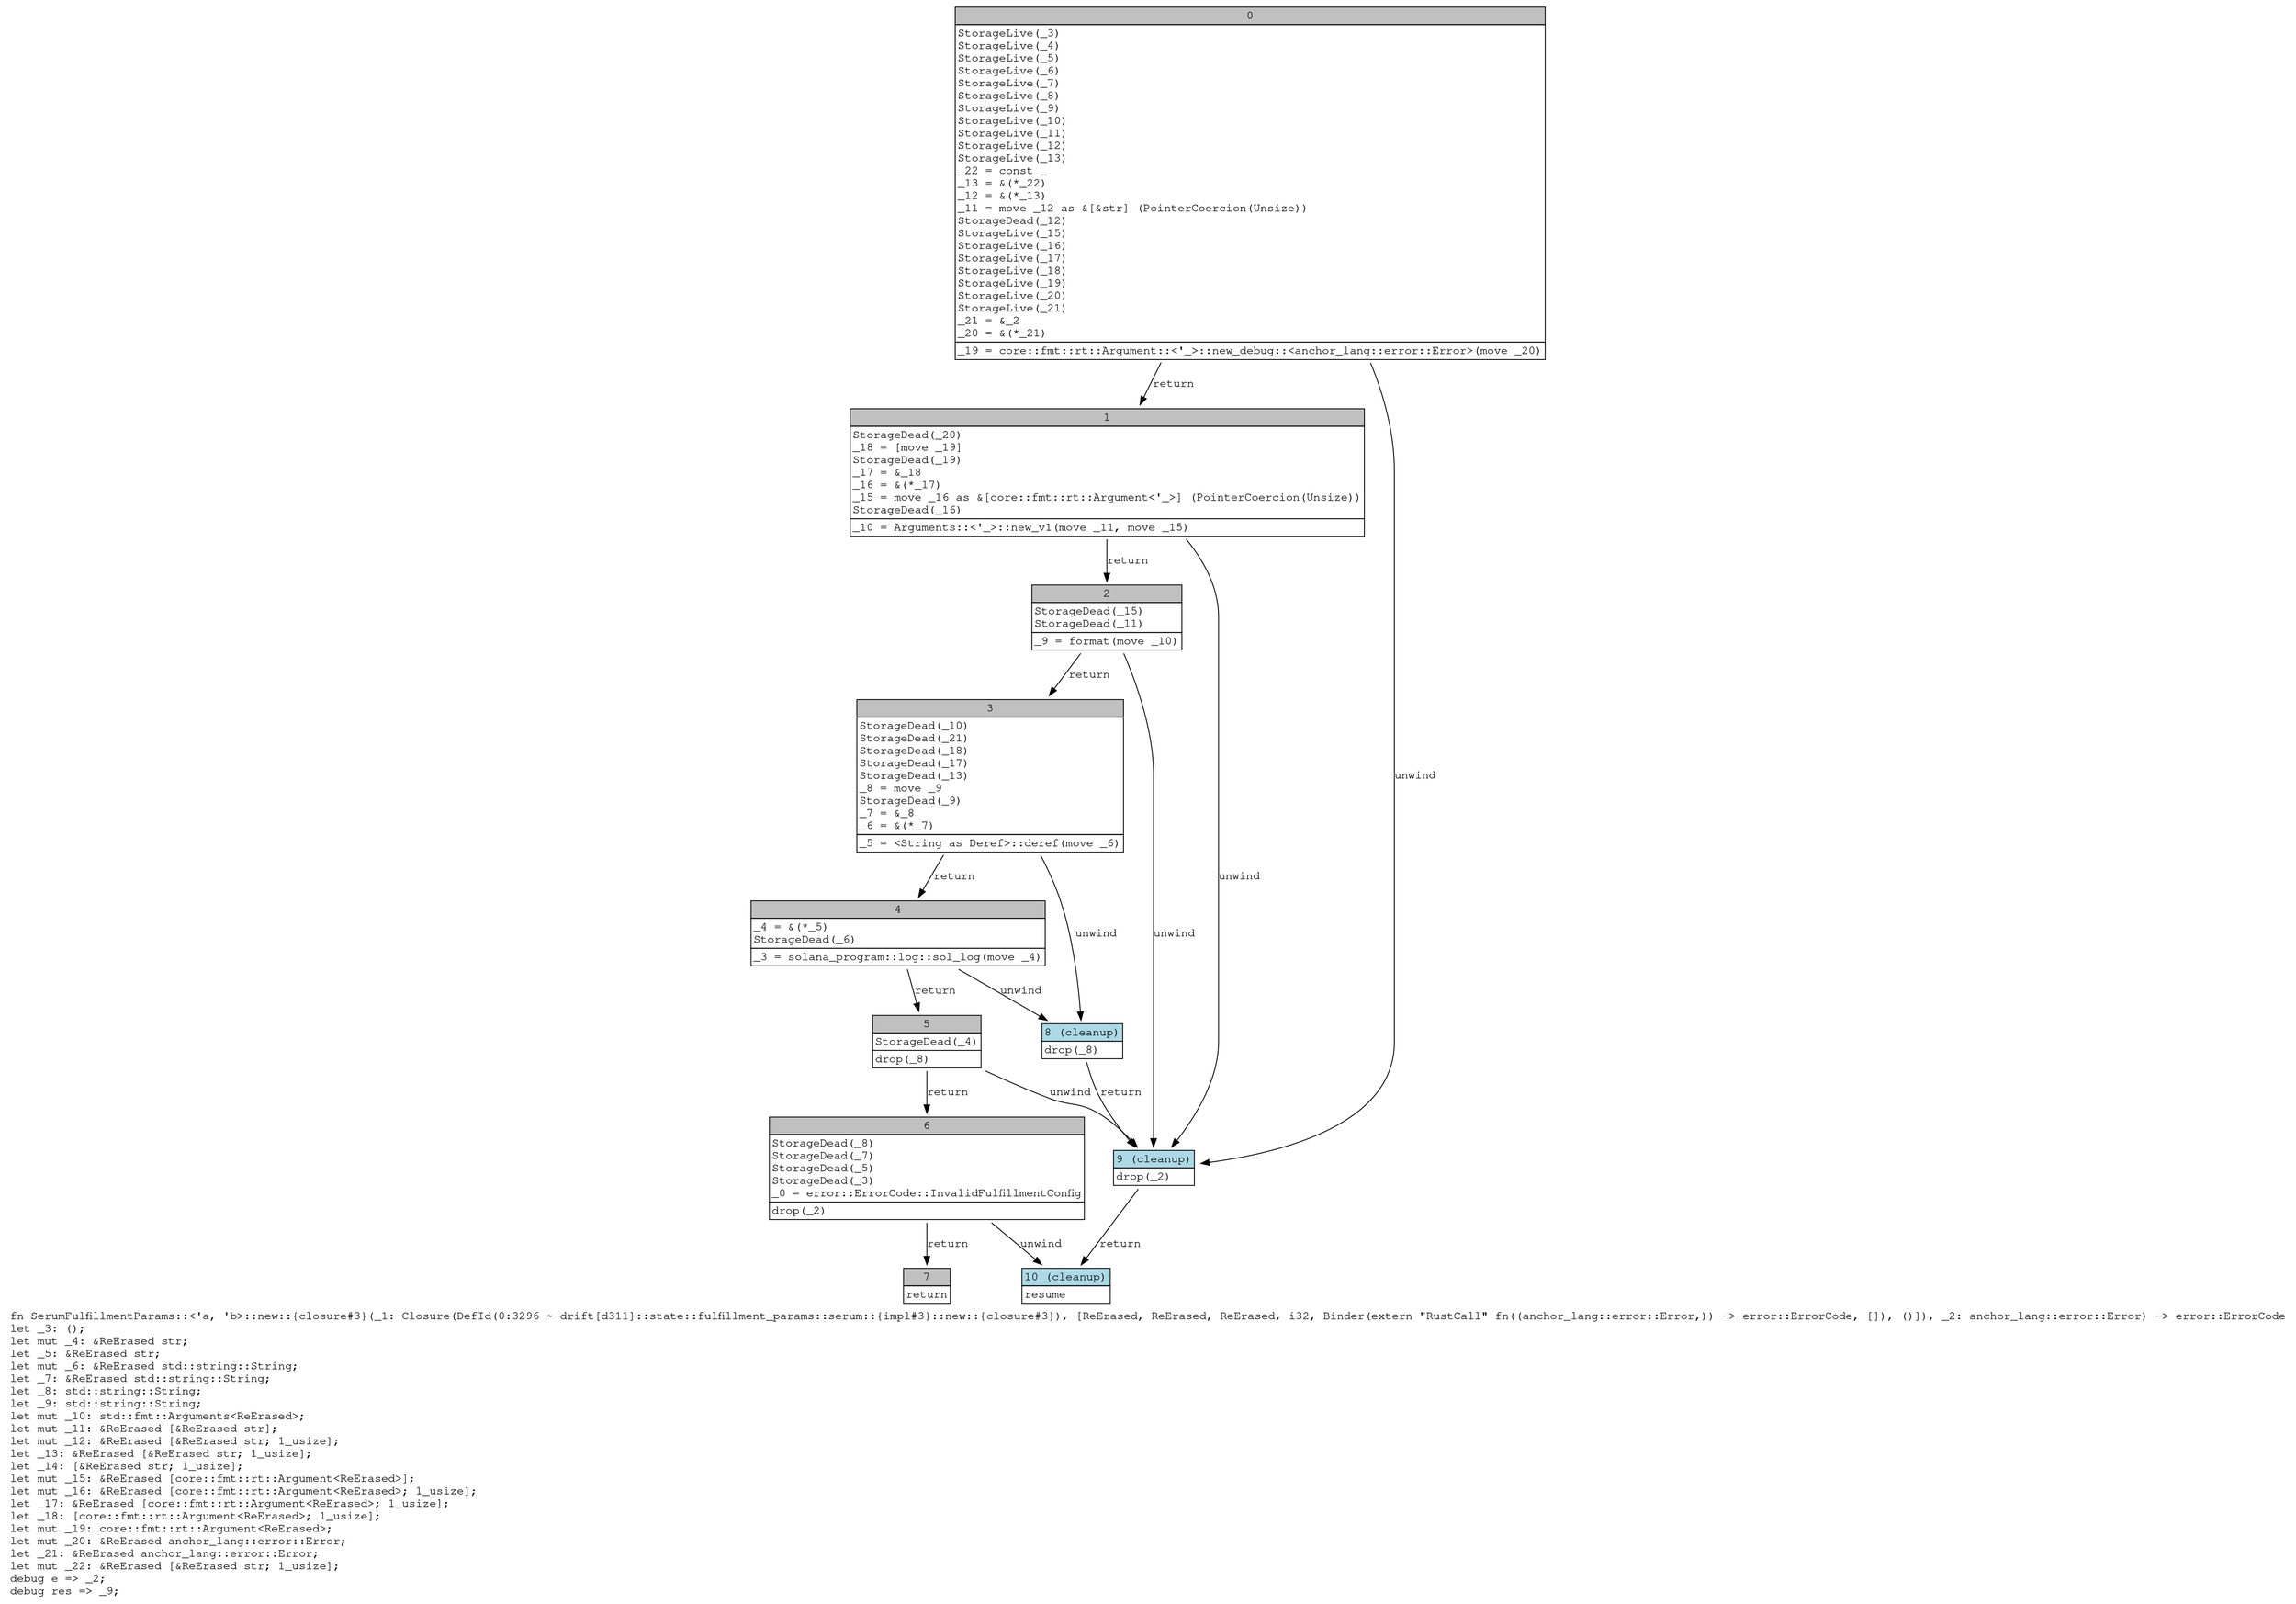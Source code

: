 digraph Mir_0_3296 {
    graph [fontname="Courier, monospace"];
    node [fontname="Courier, monospace"];
    edge [fontname="Courier, monospace"];
    label=<fn SerumFulfillmentParams::&lt;'a, 'b&gt;::new::{closure#3}(_1: Closure(DefId(0:3296 ~ drift[d311]::state::fulfillment_params::serum::{impl#3}::new::{closure#3}), [ReErased, ReErased, ReErased, i32, Binder(extern &quot;RustCall&quot; fn((anchor_lang::error::Error,)) -&gt; error::ErrorCode, []), ()]), _2: anchor_lang::error::Error) -&gt; error::ErrorCode<br align="left"/>let _3: ();<br align="left"/>let mut _4: &amp;ReErased str;<br align="left"/>let _5: &amp;ReErased str;<br align="left"/>let mut _6: &amp;ReErased std::string::String;<br align="left"/>let _7: &amp;ReErased std::string::String;<br align="left"/>let _8: std::string::String;<br align="left"/>let _9: std::string::String;<br align="left"/>let mut _10: std::fmt::Arguments&lt;ReErased&gt;;<br align="left"/>let mut _11: &amp;ReErased [&amp;ReErased str];<br align="left"/>let mut _12: &amp;ReErased [&amp;ReErased str; 1_usize];<br align="left"/>let _13: &amp;ReErased [&amp;ReErased str; 1_usize];<br align="left"/>let _14: [&amp;ReErased str; 1_usize];<br align="left"/>let mut _15: &amp;ReErased [core::fmt::rt::Argument&lt;ReErased&gt;];<br align="left"/>let mut _16: &amp;ReErased [core::fmt::rt::Argument&lt;ReErased&gt;; 1_usize];<br align="left"/>let _17: &amp;ReErased [core::fmt::rt::Argument&lt;ReErased&gt;; 1_usize];<br align="left"/>let _18: [core::fmt::rt::Argument&lt;ReErased&gt;; 1_usize];<br align="left"/>let mut _19: core::fmt::rt::Argument&lt;ReErased&gt;;<br align="left"/>let mut _20: &amp;ReErased anchor_lang::error::Error;<br align="left"/>let _21: &amp;ReErased anchor_lang::error::Error;<br align="left"/>let mut _22: &amp;ReErased [&amp;ReErased str; 1_usize];<br align="left"/>debug e =&gt; _2;<br align="left"/>debug res =&gt; _9;<br align="left"/>>;
    bb0__0_3296 [shape="none", label=<<table border="0" cellborder="1" cellspacing="0"><tr><td bgcolor="gray" align="center" colspan="1">0</td></tr><tr><td align="left" balign="left">StorageLive(_3)<br/>StorageLive(_4)<br/>StorageLive(_5)<br/>StorageLive(_6)<br/>StorageLive(_7)<br/>StorageLive(_8)<br/>StorageLive(_9)<br/>StorageLive(_10)<br/>StorageLive(_11)<br/>StorageLive(_12)<br/>StorageLive(_13)<br/>_22 = const _<br/>_13 = &amp;(*_22)<br/>_12 = &amp;(*_13)<br/>_11 = move _12 as &amp;[&amp;str] (PointerCoercion(Unsize))<br/>StorageDead(_12)<br/>StorageLive(_15)<br/>StorageLive(_16)<br/>StorageLive(_17)<br/>StorageLive(_18)<br/>StorageLive(_19)<br/>StorageLive(_20)<br/>StorageLive(_21)<br/>_21 = &amp;_2<br/>_20 = &amp;(*_21)<br/></td></tr><tr><td align="left">_19 = core::fmt::rt::Argument::&lt;'_&gt;::new_debug::&lt;anchor_lang::error::Error&gt;(move _20)</td></tr></table>>];
    bb1__0_3296 [shape="none", label=<<table border="0" cellborder="1" cellspacing="0"><tr><td bgcolor="gray" align="center" colspan="1">1</td></tr><tr><td align="left" balign="left">StorageDead(_20)<br/>_18 = [move _19]<br/>StorageDead(_19)<br/>_17 = &amp;_18<br/>_16 = &amp;(*_17)<br/>_15 = move _16 as &amp;[core::fmt::rt::Argument&lt;'_&gt;] (PointerCoercion(Unsize))<br/>StorageDead(_16)<br/></td></tr><tr><td align="left">_10 = Arguments::&lt;'_&gt;::new_v1(move _11, move _15)</td></tr></table>>];
    bb2__0_3296 [shape="none", label=<<table border="0" cellborder="1" cellspacing="0"><tr><td bgcolor="gray" align="center" colspan="1">2</td></tr><tr><td align="left" balign="left">StorageDead(_15)<br/>StorageDead(_11)<br/></td></tr><tr><td align="left">_9 = format(move _10)</td></tr></table>>];
    bb3__0_3296 [shape="none", label=<<table border="0" cellborder="1" cellspacing="0"><tr><td bgcolor="gray" align="center" colspan="1">3</td></tr><tr><td align="left" balign="left">StorageDead(_10)<br/>StorageDead(_21)<br/>StorageDead(_18)<br/>StorageDead(_17)<br/>StorageDead(_13)<br/>_8 = move _9<br/>StorageDead(_9)<br/>_7 = &amp;_8<br/>_6 = &amp;(*_7)<br/></td></tr><tr><td align="left">_5 = &lt;String as Deref&gt;::deref(move _6)</td></tr></table>>];
    bb4__0_3296 [shape="none", label=<<table border="0" cellborder="1" cellspacing="0"><tr><td bgcolor="gray" align="center" colspan="1">4</td></tr><tr><td align="left" balign="left">_4 = &amp;(*_5)<br/>StorageDead(_6)<br/></td></tr><tr><td align="left">_3 = solana_program::log::sol_log(move _4)</td></tr></table>>];
    bb5__0_3296 [shape="none", label=<<table border="0" cellborder="1" cellspacing="0"><tr><td bgcolor="gray" align="center" colspan="1">5</td></tr><tr><td align="left" balign="left">StorageDead(_4)<br/></td></tr><tr><td align="left">drop(_8)</td></tr></table>>];
    bb6__0_3296 [shape="none", label=<<table border="0" cellborder="1" cellspacing="0"><tr><td bgcolor="gray" align="center" colspan="1">6</td></tr><tr><td align="left" balign="left">StorageDead(_8)<br/>StorageDead(_7)<br/>StorageDead(_5)<br/>StorageDead(_3)<br/>_0 = error::ErrorCode::InvalidFulfillmentConfig<br/></td></tr><tr><td align="left">drop(_2)</td></tr></table>>];
    bb7__0_3296 [shape="none", label=<<table border="0" cellborder="1" cellspacing="0"><tr><td bgcolor="gray" align="center" colspan="1">7</td></tr><tr><td align="left">return</td></tr></table>>];
    bb8__0_3296 [shape="none", label=<<table border="0" cellborder="1" cellspacing="0"><tr><td bgcolor="lightblue" align="center" colspan="1">8 (cleanup)</td></tr><tr><td align="left">drop(_8)</td></tr></table>>];
    bb9__0_3296 [shape="none", label=<<table border="0" cellborder="1" cellspacing="0"><tr><td bgcolor="lightblue" align="center" colspan="1">9 (cleanup)</td></tr><tr><td align="left">drop(_2)</td></tr></table>>];
    bb10__0_3296 [shape="none", label=<<table border="0" cellborder="1" cellspacing="0"><tr><td bgcolor="lightblue" align="center" colspan="1">10 (cleanup)</td></tr><tr><td align="left">resume</td></tr></table>>];
    bb0__0_3296 -> bb1__0_3296 [label="return"];
    bb0__0_3296 -> bb9__0_3296 [label="unwind"];
    bb1__0_3296 -> bb2__0_3296 [label="return"];
    bb1__0_3296 -> bb9__0_3296 [label="unwind"];
    bb2__0_3296 -> bb3__0_3296 [label="return"];
    bb2__0_3296 -> bb9__0_3296 [label="unwind"];
    bb3__0_3296 -> bb4__0_3296 [label="return"];
    bb3__0_3296 -> bb8__0_3296 [label="unwind"];
    bb4__0_3296 -> bb5__0_3296 [label="return"];
    bb4__0_3296 -> bb8__0_3296 [label="unwind"];
    bb5__0_3296 -> bb6__0_3296 [label="return"];
    bb5__0_3296 -> bb9__0_3296 [label="unwind"];
    bb6__0_3296 -> bb7__0_3296 [label="return"];
    bb6__0_3296 -> bb10__0_3296 [label="unwind"];
    bb8__0_3296 -> bb9__0_3296 [label="return"];
    bb9__0_3296 -> bb10__0_3296 [label="return"];
}

